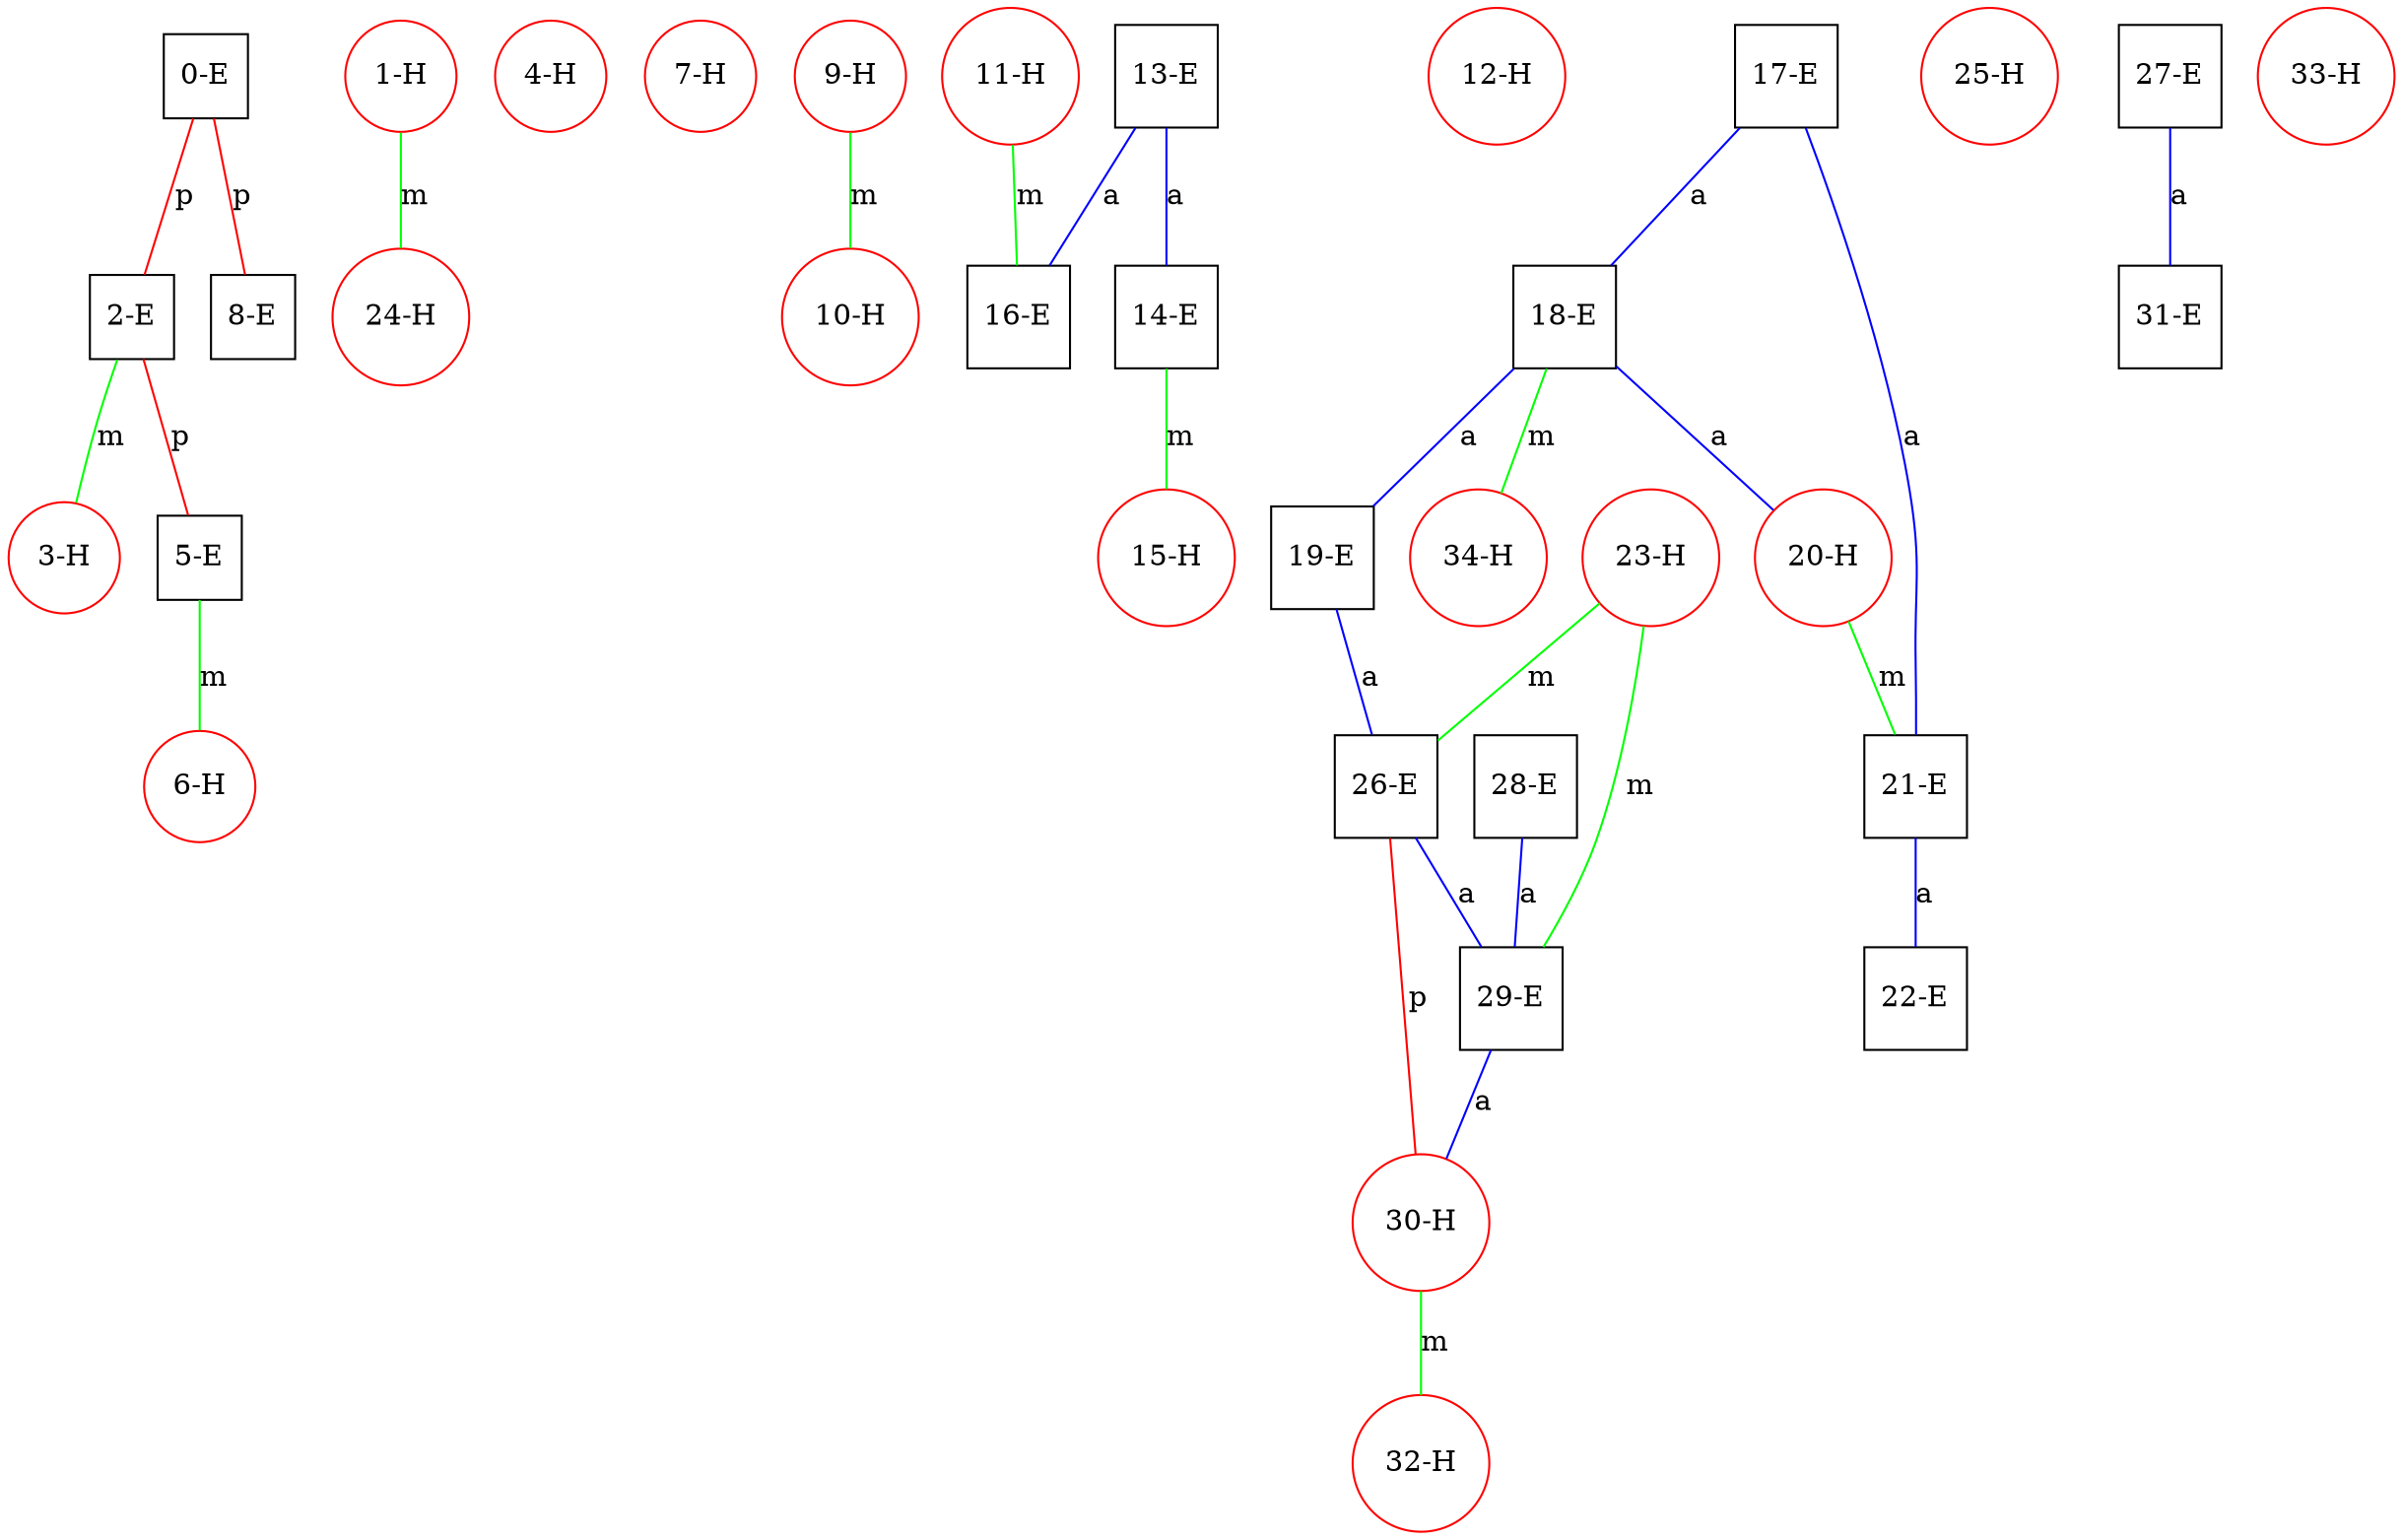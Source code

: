 graph ProteinGraph {
    0 [label="0-E" shape=square color=black];
    1 [label="1-H" shape=circle color=red];
    2 [label="2-E" shape=square color=black];
    3 [label="3-H" shape=circle color=red];
    4 [label="4-H" shape=circle color=red];
    5 [label="5-E" shape=square color=black];
    6 [label="6-H" shape=circle color=red];
    7 [label="7-H" shape=circle color=red];
    8 [label="8-E" shape=square color=black];
    9 [label="9-H" shape=circle color=red];
    10 [label="10-H" shape=circle color=red];
    11 [label="11-H" shape=circle color=red];
    12 [label="12-H" shape=circle color=red];
    13 [label="13-E" shape=square color=black];
    14 [label="14-E" shape=square color=black];
    15 [label="15-H" shape=circle color=red];
    16 [label="16-E" shape=square color=black];
    17 [label="17-E" shape=square color=black];
    18 [label="18-E" shape=square color=black];
    19 [label="19-E" shape=square color=black];
    20 [label="20-H" shape=circle color=red];
    21 [label="21-E" shape=square color=black];
    22 [label="22-E" shape=square color=black];
    23 [label="23-H" shape=circle color=red];
    24 [label="24-H" shape=circle color=red];
    25 [label="25-H" shape=circle color=red];
    26 [label="26-E" shape=square color=black];
    27 [label="27-E" shape=square color=black];
    28 [label="28-E" shape=square color=black];
    29 [label="29-E" shape=square color=black];
    30 [label="30-H" shape=circle color=red];
    31 [label="31-E" shape=square color=black];
    32 [label="32-H" shape=circle color=red];
    33 [label="33-H" shape=circle color=red];
    34 [label="34-H" shape=circle color=red];
    0 -- 2 [label="p" color=red];
    0 -- 8 [label="p" color=red];
    1 -- 24 [label="m" color=green];
    2 -- 3 [label="m" color=green];
    2 -- 5 [label="p" color=red];
    5 -- 6 [label="m" color=green];
    9 -- 10 [label="m" color=green];
    11 -- 16 [label="m" color=green];
    13 -- 14 [label="a" color=blue];
    13 -- 16 [label="a" color=blue];
    14 -- 15 [label="m" color=green];
    17 -- 18 [label="a" color=blue];
    17 -- 21 [label="a" color=blue];
    18 -- 19 [label="a" color=blue];
    18 -- 20 [label="a" color=blue];
    18 -- 34 [label="m" color=green];
    19 -- 26 [label="a" color=blue];
    20 -- 21 [label="m" color=green];
    21 -- 22 [label="a" color=blue];
    23 -- 26 [label="m" color=green];
    23 -- 29 [label="m" color=green];
    26 -- 29 [label="a" color=blue];
    26 -- 30 [label="p" color=red];
    27 -- 31 [label="a" color=blue];
    28 -- 29 [label="a" color=blue];
    29 -- 30 [label="a" color=blue];
    30 -- 32 [label="m" color=green];
}
